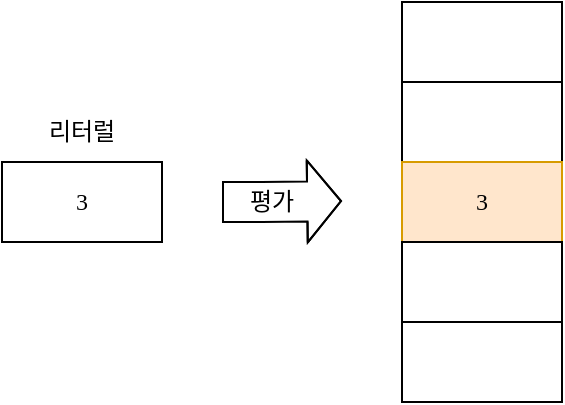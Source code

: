 <mxfile version="22.1.0" type="device">
  <diagram name="ch.5" id="W-WTiPJvPfhTmiNMGL1m">
    <mxGraphModel dx="1507" dy="939" grid="0" gridSize="10" guides="1" tooltips="1" connect="1" arrows="1" fold="1" page="1" pageScale="1" pageWidth="827" pageHeight="1169" math="0" shadow="0">
      <root>
        <mxCell id="0" />
        <mxCell id="1" parent="0" />
        <mxCell id="hA-8pL-91wl6nMAKJwAp-1" value="" style="rounded=0;whiteSpace=wrap;html=1;fontFamily=Pretendard-Regular;fontSource=https%3A%2F%2Fcdn.jsdelivr.net%2Fgh%2FProject-Noonnu%2Fnoonfonts_2107%401.1%2FPretendard-Regular.woff;" vertex="1" parent="1">
          <mxGeometry x="14" y="88" width="80" height="40" as="geometry" />
        </mxCell>
        <mxCell id="hA-8pL-91wl6nMAKJwAp-2" value="리터럴" style="text;strokeColor=none;align=center;fillColor=none;html=1;verticalAlign=middle;whiteSpace=wrap;rounded=0;fontFamily=Pretendard-Regular;fontSource=https%3A%2F%2Fcdn.jsdelivr.net%2Fgh%2FProject-Noonnu%2Fnoonfonts_2107%401.1%2FPretendard-Regular.woff;" vertex="1" parent="1">
          <mxGeometry x="24" y="58" width="60" height="30" as="geometry" />
        </mxCell>
        <mxCell id="hA-8pL-91wl6nMAKJwAp-3" value="3" style="text;strokeColor=none;align=center;fillColor=none;html=1;verticalAlign=middle;whiteSpace=wrap;rounded=0;fontFamily=Pretendard-Regular;fontSource=https%3A%2F%2Fcdn.jsdelivr.net%2Fgh%2FProject-Noonnu%2Fnoonfonts_2107%401.1%2FPretendard-Regular.woff;" vertex="1" parent="1">
          <mxGeometry x="24" y="93" width="60" height="30" as="geometry" />
        </mxCell>
        <mxCell id="hA-8pL-91wl6nMAKJwAp-8" value="" style="rounded=0;whiteSpace=wrap;html=1;fontFamily=Pretendard-Regular;fontSource=https%3A%2F%2Fcdn.jsdelivr.net%2Fgh%2FProject-Noonnu%2Fnoonfonts_2107%401.1%2FPretendard-Regular.woff;" vertex="1" parent="1">
          <mxGeometry x="214" y="48" width="80" height="40" as="geometry" />
        </mxCell>
        <mxCell id="hA-8pL-91wl6nMAKJwAp-9" value="" style="shape=flexArrow;endArrow=classic;html=1;rounded=0;width=20;endSize=5.292;fontFamily=Pretendard-Regular;fontSource=https%3A%2F%2Fcdn.jsdelivr.net%2Fgh%2FProject-Noonnu%2Fnoonfonts_2107%401.1%2FPretendard-Regular.woff;" edge="1" parent="1">
          <mxGeometry width="50" height="50" relative="1" as="geometry">
            <mxPoint x="124" y="108" as="sourcePoint" />
            <mxPoint x="184" y="107.5" as="targetPoint" />
            <Array as="points">
              <mxPoint x="144" y="108" />
            </Array>
          </mxGeometry>
        </mxCell>
        <mxCell id="hA-8pL-91wl6nMAKJwAp-11" value="" style="rounded=0;whiteSpace=wrap;html=1;fillColor=#ffe6cc;strokeColor=#d79b00;fontFamily=Pretendard-Regular;fontSource=https%3A%2F%2Fcdn.jsdelivr.net%2Fgh%2FProject-Noonnu%2Fnoonfonts_2107%401.1%2FPretendard-Regular.woff;" vertex="1" parent="1">
          <mxGeometry x="214" y="88" width="80" height="40" as="geometry" />
        </mxCell>
        <mxCell id="hA-8pL-91wl6nMAKJwAp-12" value="" style="rounded=0;whiteSpace=wrap;html=1;fontFamily=Pretendard-Regular;fontSource=https%3A%2F%2Fcdn.jsdelivr.net%2Fgh%2FProject-Noonnu%2Fnoonfonts_2107%401.1%2FPretendard-Regular.woff;" vertex="1" parent="1">
          <mxGeometry x="214" y="128" width="80" height="40" as="geometry" />
        </mxCell>
        <mxCell id="hA-8pL-91wl6nMAKJwAp-13" value="" style="rounded=0;whiteSpace=wrap;html=1;fontFamily=Pretendard-Regular;fontSource=https%3A%2F%2Fcdn.jsdelivr.net%2Fgh%2FProject-Noonnu%2Fnoonfonts_2107%401.1%2FPretendard-Regular.woff;" vertex="1" parent="1">
          <mxGeometry x="214" y="8" width="80" height="40" as="geometry" />
        </mxCell>
        <mxCell id="hA-8pL-91wl6nMAKJwAp-14" value="" style="rounded=0;whiteSpace=wrap;html=1;" vertex="1" parent="1">
          <mxGeometry x="214" y="168" width="80" height="40" as="geometry" />
        </mxCell>
        <mxCell id="hA-8pL-91wl6nMAKJwAp-10" value="평가" style="text;strokeColor=none;align=center;fillColor=none;html=1;verticalAlign=middle;whiteSpace=wrap;rounded=0;fontFamily=Pretendard-Regular;fontSource=https%3A%2F%2Fcdn.jsdelivr.net%2Fgh%2FProject-Noonnu%2Fnoonfonts_2107%401.1%2FPretendard-Regular.woff;" vertex="1" parent="1">
          <mxGeometry x="134" y="88" width="30" height="40" as="geometry" />
        </mxCell>
        <mxCell id="hA-8pL-91wl6nMAKJwAp-21" value="3" style="text;strokeColor=none;align=center;fillColor=none;html=1;verticalAlign=middle;whiteSpace=wrap;rounded=0;fontFamily=Pretendard-Regular;fontSource=https%3A%2F%2Fcdn.jsdelivr.net%2Fgh%2FProject-Noonnu%2Fnoonfonts_2107%401.1%2FPretendard-Regular.woff;" vertex="1" parent="1">
          <mxGeometry x="224" y="93" width="60" height="30" as="geometry" />
        </mxCell>
      </root>
    </mxGraphModel>
  </diagram>
</mxfile>
